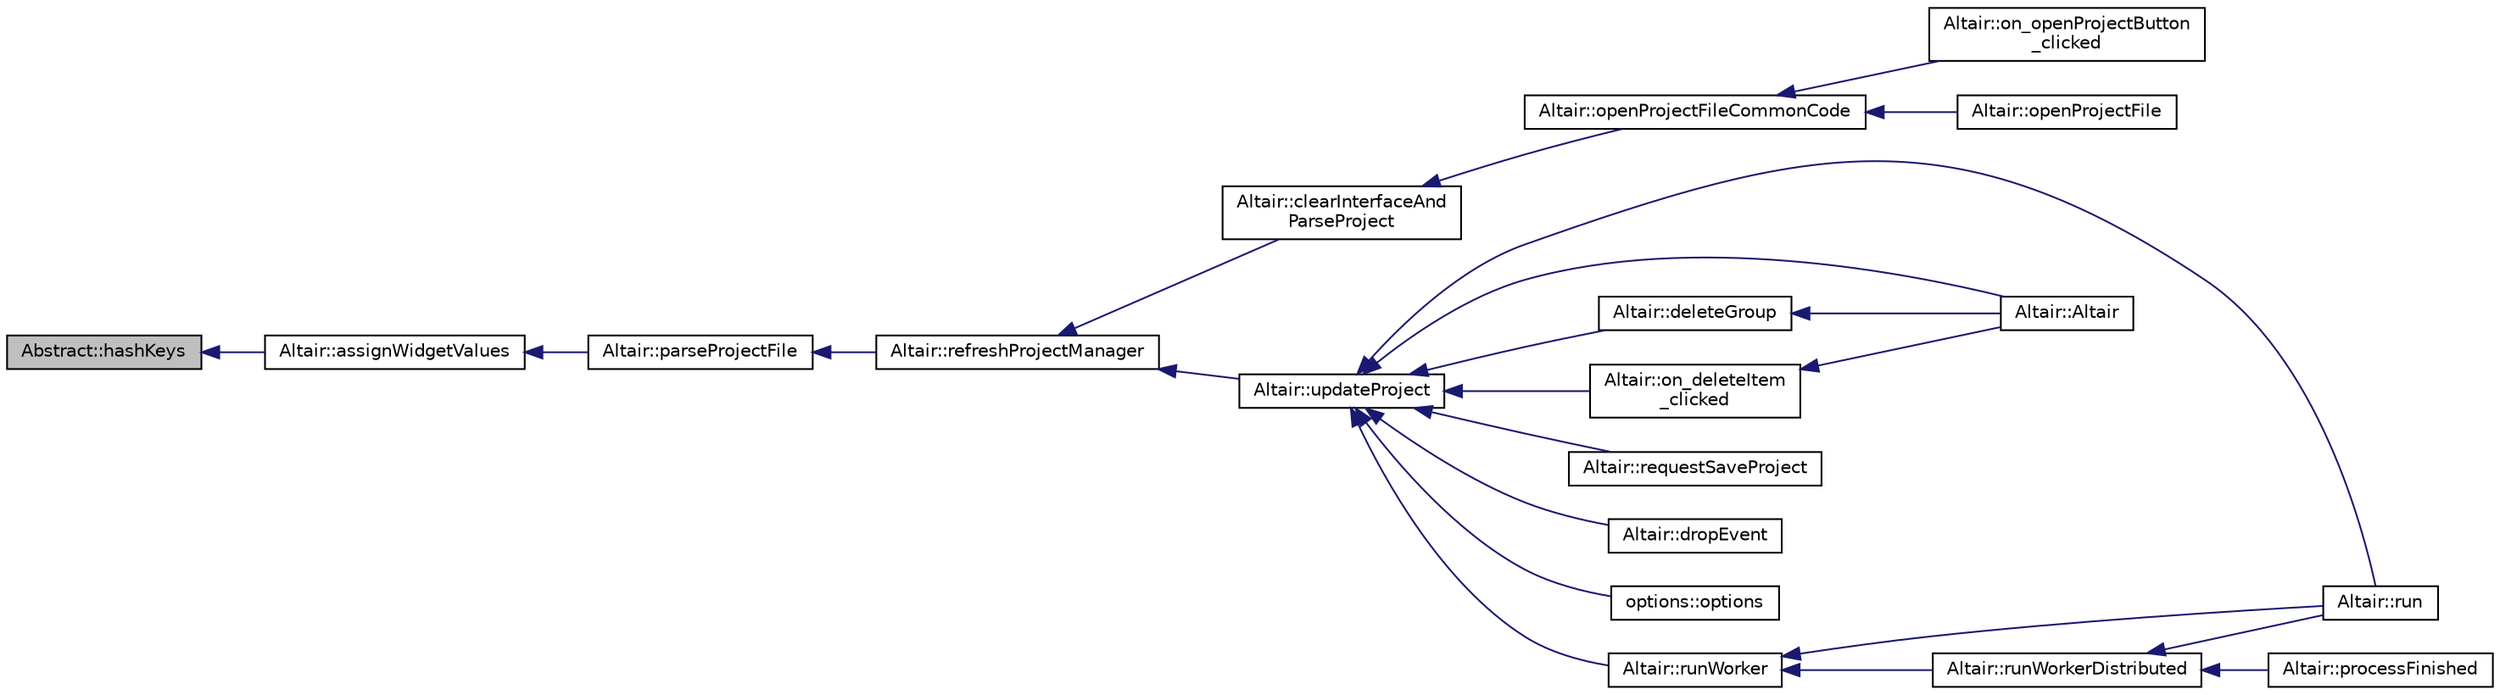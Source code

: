 digraph "Abstract::hashKeys"
{
 // INTERACTIVE_SVG=YES
  edge [fontname="Helvetica",fontsize="10",labelfontname="Helvetica",labelfontsize="10"];
  node [fontname="Helvetica",fontsize="10",shape=record];
  rankdir="LR";
  Node1 [label="Abstract::hashKeys",height=0.2,width=0.4,color="black", fillcolor="grey75", style="filled", fontcolor="black"];
  Node1 -> Node2 [dir="back",color="midnightblue",fontsize="10",style="solid",fontname="Helvetica"];
  Node2 [label="Altair::assignWidgetValues",height=0.2,width=0.4,color="black", fillcolor="white", style="filled",URL="$class_altair.html#a8b7b1fa3e0b567dc1d4721bf88087a68",tooltip="Parcourt l&#39;ensemble des widgets fonctionnels Abstract::abstractWidgetList et actualise leur statut in..."];
  Node2 -> Node3 [dir="back",color="midnightblue",fontsize="10",style="solid",fontname="Helvetica"];
  Node3 [label="Altair::parseProjectFile",height=0.2,width=0.4,color="black", fillcolor="white", style="filled",URL="$class_altair.html#a41b6c8a35ed8ba14c7c0ce2e6994655f",tooltip="Décode le projet représenté par un pointeur vers QFile ou similaire. "];
  Node3 -> Node4 [dir="back",color="midnightblue",fontsize="10",style="solid",fontname="Helvetica"];
  Node4 [label="Altair::refreshProjectManager",height=0.2,width=0.4,color="black", fillcolor="white", style="filled",URL="$class_altair.html#ac9d7d8e7cebf70212818f1a8ba7d7d78",tooltip="Rafraîchit le gestionnaire de projet à la droite de l&#39;interface. Fonction globale par défaut..."];
  Node4 -> Node5 [dir="back",color="midnightblue",fontsize="10",style="solid",fontname="Helvetica"];
  Node5 [label="Altair::clearInterfaceAnd\lParseProject",height=0.2,width=0.4,color="black", fillcolor="white", style="filled",URL="$class_altair.html#acaa583766e1c062ea311847fcdd35374",tooltip="Efface les onglets, le gestionnaire de projet et lit le projet .alt en cours. "];
  Node5 -> Node6 [dir="back",color="midnightblue",fontsize="10",style="solid",fontname="Helvetica"];
  Node6 [label="Altair::openProjectFileCommonCode",height=0.2,width=0.4,color="black", fillcolor="white", style="filled",URL="$class_altair.html#aa341707131924eff160bcab41422d1ec",tooltip="Code commun à différentes fonctions lancées pour l&#39;analyse des projets. "];
  Node6 -> Node7 [dir="back",color="midnightblue",fontsize="10",style="solid",fontname="Helvetica"];
  Node7 [label="Altair::on_openProjectButton\l_clicked",height=0.2,width=0.4,color="black", fillcolor="white", style="filled",URL="$class_altair.html#ab98d384297c6b94ff65a683eb5f99633",tooltip="Ouvre le projet, le décode en appelant parseProjectFile et actualise l&#39;interface  en conséquence..."];
  Node6 -> Node8 [dir="back",color="midnightblue",fontsize="10",style="solid",fontname="Helvetica"];
  Node8 [label="Altair::openProjectFile",height=0.2,width=0.4,color="black", fillcolor="white", style="filled",URL="$class_altair.html#a84cf34107cd413ab33800b583bdef59e",tooltip="Ouvre le projet .alt et décode le projet pour actualiser l&#39;interface. "];
  Node4 -> Node9 [dir="back",color="midnightblue",fontsize="10",style="solid",fontname="Helvetica"];
  Node9 [label="Altair::updateProject",height=0.2,width=0.4,color="black", fillcolor="white", style="filled",URL="$class_altair.html#a2eb0a89c3223b2df1c01d2b3b7d1c0eb",tooltip="Rafraichir le projet .alt après avoir actualisé l&#39;interface. "];
  Node9 -> Node10 [dir="back",color="midnightblue",fontsize="10",style="solid",fontname="Helvetica"];
  Node10 [label="Altair::Altair",height=0.2,width=0.4,color="black", fillcolor="white", style="filled",URL="$class_altair.html#ae0975ced0a36e0ed889ae06043a4df66",tooltip="Constructeur. "];
  Node9 -> Node11 [dir="back",color="midnightblue",fontsize="10",style="solid",fontname="Helvetica"];
  Node11 [label="Altair::deleteGroup",height=0.2,width=0.4,color="black", fillcolor="white", style="filled",URL="$class_altair.html#ab913abfdd0c6fbbceb9a051a4443d5fa",tooltip="Supprimer un onglet central. "];
  Node11 -> Node10 [dir="back",color="midnightblue",fontsize="10",style="solid",fontname="Helvetica"];
  Node9 -> Node12 [dir="back",color="midnightblue",fontsize="10",style="solid",fontname="Helvetica"];
  Node12 [label="Altair::on_deleteItem\l_clicked",height=0.2,width=0.4,color="black", fillcolor="white", style="filled",URL="$class_altair.html#a299584936cc20c9a1451977264eba1f5",tooltip="Ecrase un item d&#39;un onglet donné "];
  Node12 -> Node10 [dir="back",color="midnightblue",fontsize="10",style="solid",fontname="Helvetica"];
  Node9 -> Node13 [dir="back",color="midnightblue",fontsize="10",style="solid",fontname="Helvetica"];
  Node13 [label="Altair::requestSaveProject",height=0.2,width=0.4,color="black", fillcolor="white", style="filled",URL="$class_altair.html#aab5da600c227ac7eb604fa24a9308d26",tooltip="Enregistre le projet .alt en actualisant projectName et l&#39;état de l&#39;interface  . "];
  Node9 -> Node14 [dir="back",color="midnightblue",fontsize="10",style="solid",fontname="Helvetica"];
  Node14 [label="Altair::dropEvent",height=0.2,width=0.4,color="black", fillcolor="white", style="filled",URL="$class_altair.html#a1afa285a65e0bdff4c761ad05ec9f8df",tooltip="Fonction réimplémentée : fin du déplacement de la souris. "];
  Node9 -> Node15 [dir="back",color="midnightblue",fontsize="10",style="solid",fontname="Helvetica"];
  Node15 [label="options::options",height=0.2,width=0.4,color="black", fillcolor="white", style="filled",URL="$classoptions.html#a52a9fb1d5bdb6ed104e700390b8c0208",tooltip="Constructeur de l&#39;onglet correspondant à un pointeur parent vers une instance de la classe Altair..."];
  Node9 -> Node16 [dir="back",color="midnightblue",fontsize="10",style="solid",fontname="Helvetica"];
  Node16 [label="Altair::runWorker",height=0.2,width=0.4,color="black", fillcolor="white", style="filled",URL="$class_altair.html#a08b5e402c9a694af09110afe33219080",tooltip="Construction de la ligne de commande pour des bases de paye dans un répertoire donné ..."];
  Node16 -> Node17 [dir="back",color="midnightblue",fontsize="10",style="solid",fontname="Helvetica"];
  Node17 [label="Altair::runWorkerDistributed",height=0.2,width=0.4,color="black", fillcolor="white", style="filled",URL="$class_altair.html#ae04f2a5771d47bbe2e0cc3a11b72d6bf",tooltip="Parcourt le répertoire en cours du mode distributif, un à chaque appel Exporte l&#39;identification dans ..."];
  Node17 -> Node18 [dir="back",color="midnightblue",fontsize="10",style="solid",fontname="Helvetica"];
  Node18 [label="Altair::run",height=0.2,width=0.4,color="black", fillcolor="white", style="filled",URL="$class_altair.html#a7d10f8ecf4097577885172afb6c2e9c6",tooltip="Lance l&#39;exécution de l&#39;application en ligne de commande lhx. "];
  Node17 -> Node19 [dir="back",color="midnightblue",fontsize="10",style="solid",fontname="Helvetica"];
  Node19 [label="Altair::processFinished",height=0.2,width=0.4,color="black", fillcolor="white", style="filled",URL="$class_altair.html#a16b8035c4383a789cd00b687fb105fe9",tooltip="Traitement de la fin de l&#39;exécution de lhx. "];
  Node16 -> Node18 [dir="back",color="midnightblue",fontsize="10",style="solid",fontname="Helvetica"];
  Node9 -> Node18 [dir="back",color="midnightblue",fontsize="10",style="solid",fontname="Helvetica"];
}
